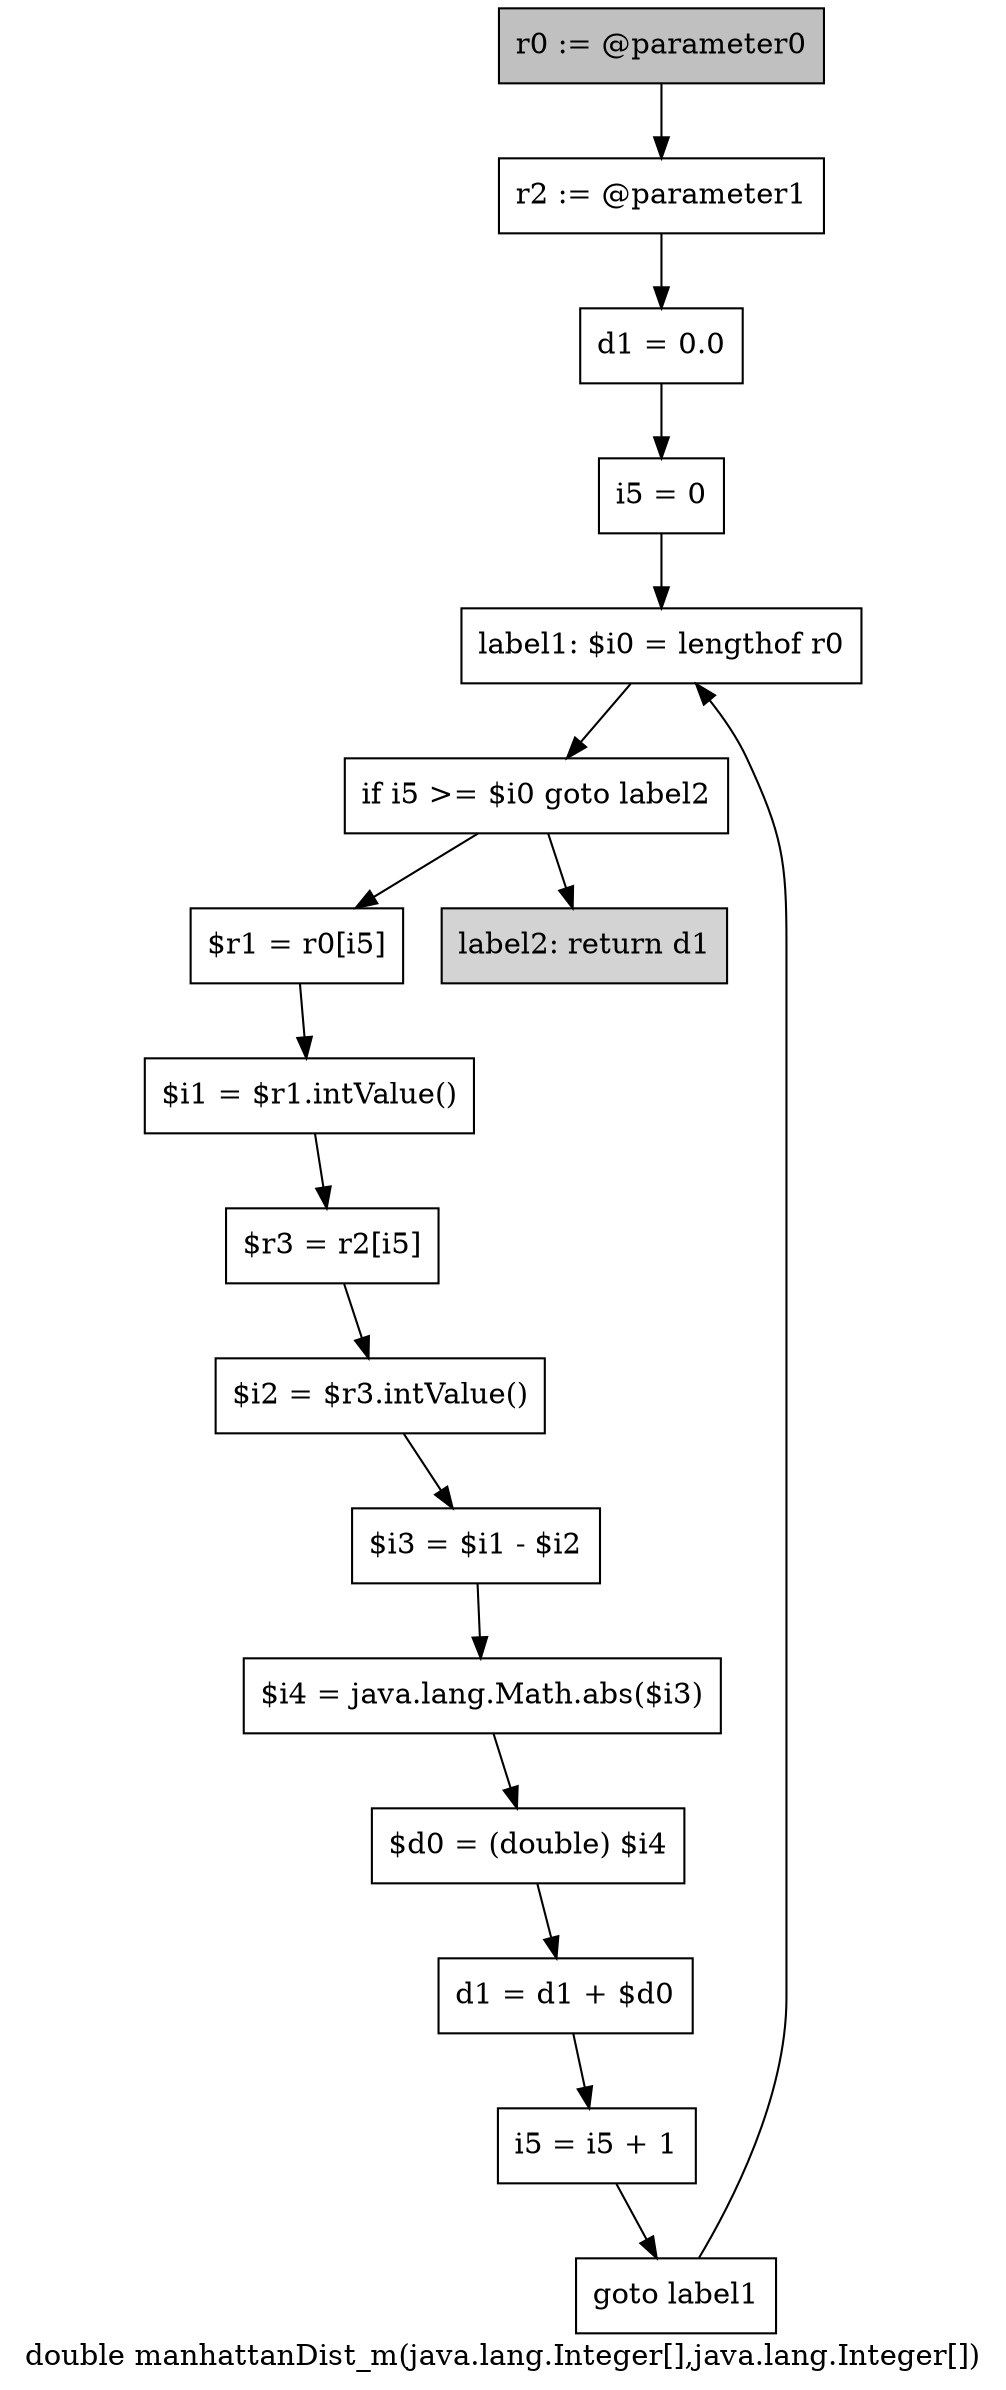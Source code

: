 digraph "double manhattanDist_m(java.lang.Integer[],java.lang.Integer[])" {
    label="double manhattanDist_m(java.lang.Integer[],java.lang.Integer[])";
    node [shape=box];
    "0" [style=filled,fillcolor=gray,label="r0 := @parameter0",];
    "1" [label="r2 := @parameter1",];
    "0"->"1";
    "2" [label="d1 = 0.0",];
    "1"->"2";
    "3" [label="i5 = 0",];
    "2"->"3";
    "4" [label="label1: $i0 = lengthof r0",];
    "3"->"4";
    "5" [label="if i5 >= $i0 goto label2",];
    "4"->"5";
    "6" [label="$r1 = r0[i5]",];
    "5"->"6";
    "16" [style=filled,fillcolor=lightgray,label="label2: return d1",];
    "5"->"16";
    "7" [label="$i1 = $r1.intValue()",];
    "6"->"7";
    "8" [label="$r3 = r2[i5]",];
    "7"->"8";
    "9" [label="$i2 = $r3.intValue()",];
    "8"->"9";
    "10" [label="$i3 = $i1 - $i2",];
    "9"->"10";
    "11" [label="$i4 = java.lang.Math.abs($i3)",];
    "10"->"11";
    "12" [label="$d0 = (double) $i4",];
    "11"->"12";
    "13" [label="d1 = d1 + $d0",];
    "12"->"13";
    "14" [label="i5 = i5 + 1",];
    "13"->"14";
    "15" [label="goto label1",];
    "14"->"15";
    "15"->"4";
}
